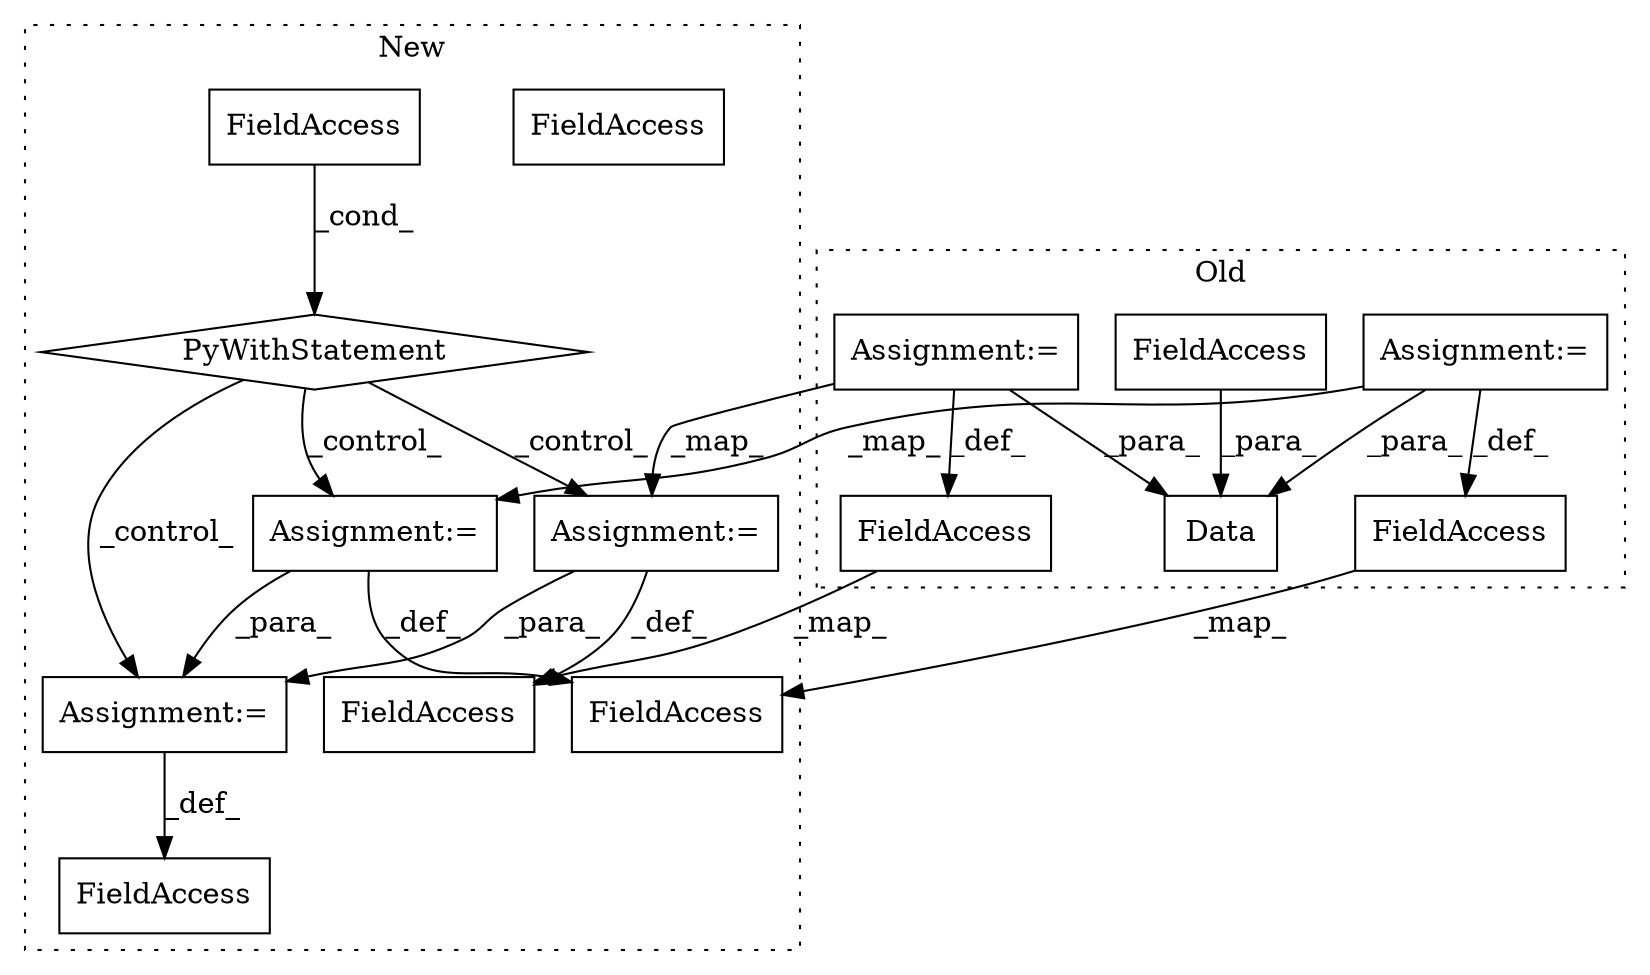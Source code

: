 digraph G {
subgraph cluster0 {
1 [label="Data" a="32" s="541,576" l="5,1" shape="box"];
4 [label="Assignment:=" a="7" s="459" l="1" shape="box"];
7 [label="Assignment:=" a="7" s="507" l="1" shape="box"];
9 [label="FieldAccess" a="22" s="546" l="1" shape="box"];
12 [label="FieldAccess" a="22" s="502" l="5" shape="box"];
13 [label="FieldAccess" a="22" s="458" l="1" shape="box"];
label = "Old";
style="dotted";
}
subgraph cluster1 {
2 [label="PyWithStatement" a="104" s="392,407" l="10,2" shape="diamond"];
3 [label="Assignment:=" a="7" s="441" l="1" shape="box"];
5 [label="Assignment:=" a="7" s="511" l="1" shape="box"];
6 [label="Assignment:=" a="7" s="479" l="1" shape="box"];
8 [label="FieldAccess" a="22" s="510" l="1" shape="box"];
10 [label="FieldAccess" a="22" s="402" l="5" shape="box"];
11 [label="FieldAccess" a="22" s="474" l="5" shape="box"];
14 [label="FieldAccess" a="22" s="440" l="1" shape="box"];
15 [label="FieldAccess" a="22" s="402" l="5" shape="box"];
label = "New";
style="dotted";
}
2 -> 5 [label="_control_"];
2 -> 3 [label="_control_"];
2 -> 6 [label="_control_"];
3 -> 5 [label="_para_"];
3 -> 14 [label="_def_"];
4 -> 3 [label="_map_"];
4 -> 13 [label="_def_"];
4 -> 1 [label="_para_"];
5 -> 8 [label="_def_"];
6 -> 11 [label="_def_"];
6 -> 5 [label="_para_"];
7 -> 6 [label="_map_"];
7 -> 1 [label="_para_"];
7 -> 12 [label="_def_"];
9 -> 1 [label="_para_"];
12 -> 11 [label="_map_"];
13 -> 14 [label="_map_"];
15 -> 2 [label="_cond_"];
}
